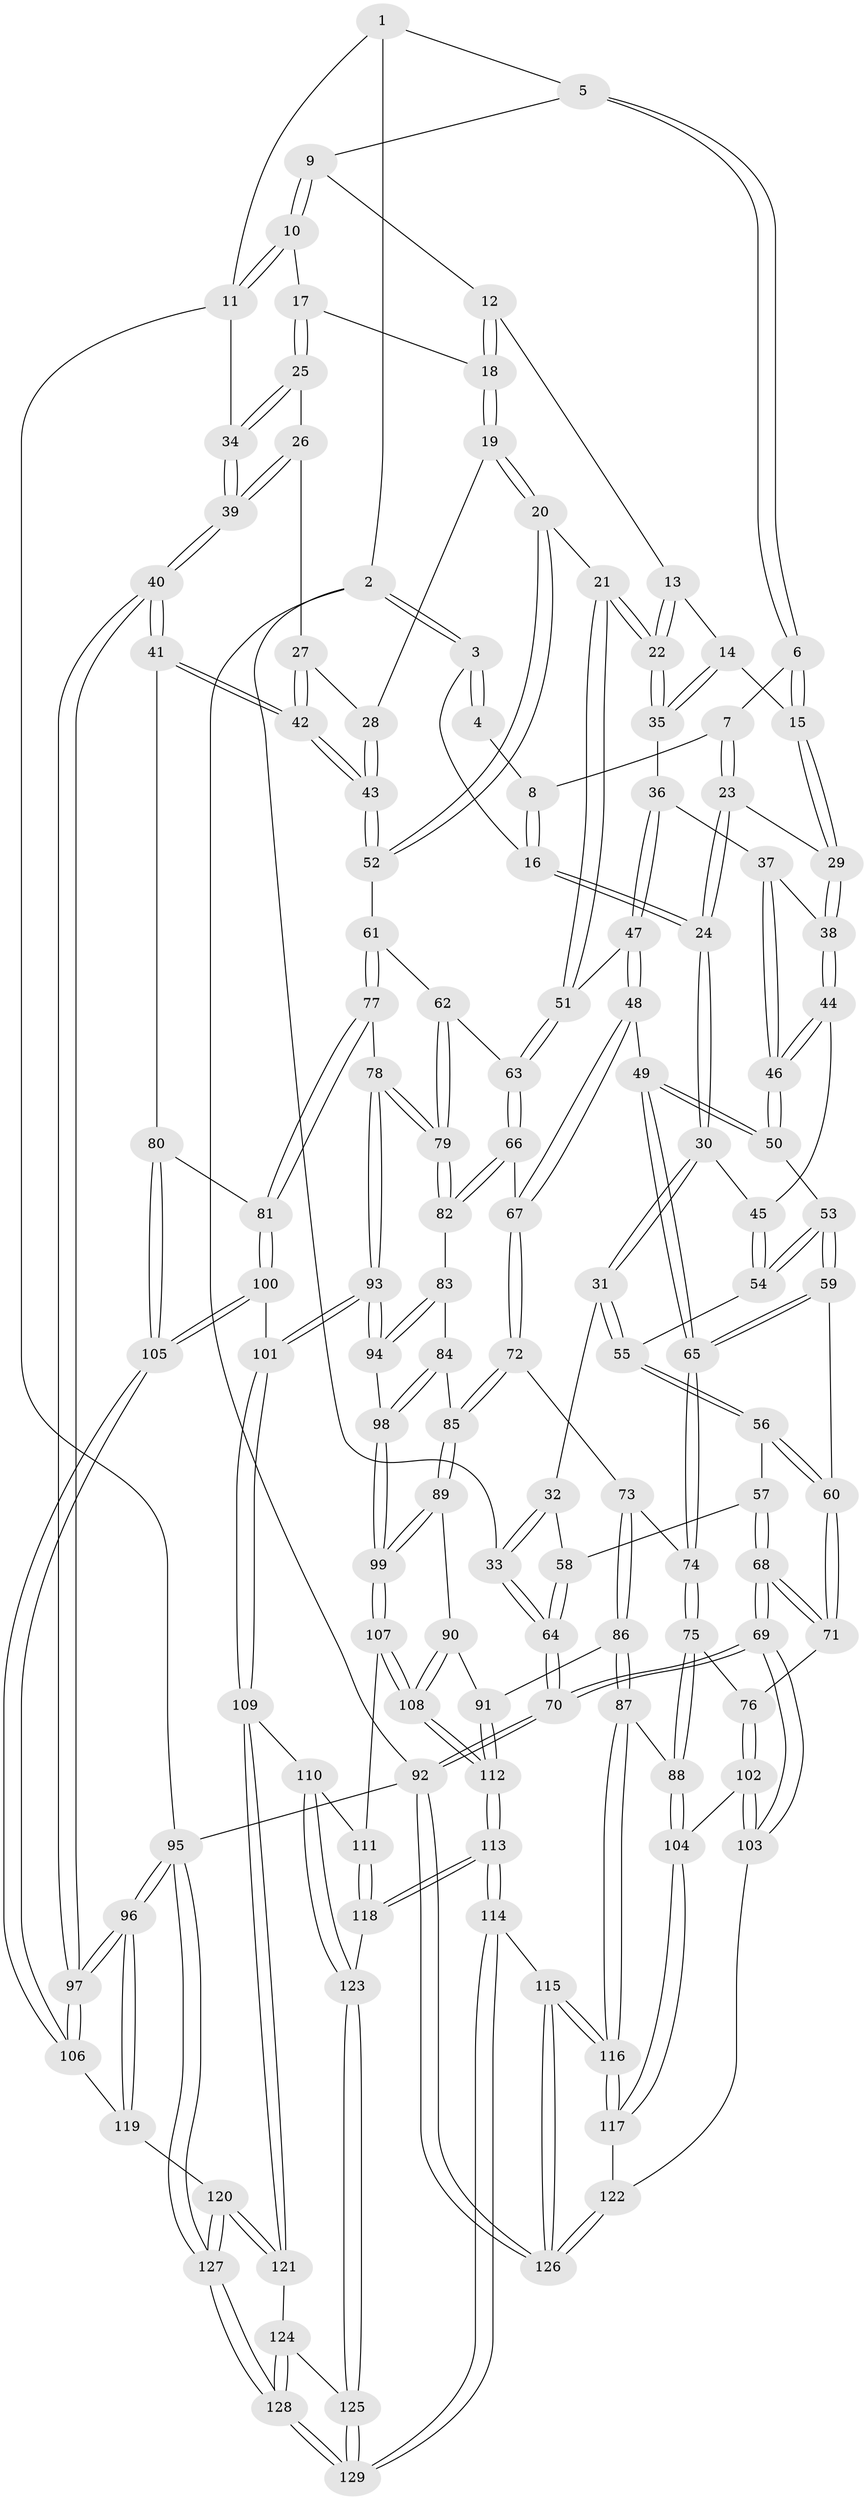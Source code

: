 // Generated by graph-tools (version 1.1) at 2025/51/03/09/25 03:51:12]
// undirected, 129 vertices, 319 edges
graph export_dot {
graph [start="1"]
  node [color=gray90,style=filled];
  1 [pos="+0.19090837647199518+0"];
  2 [pos="+0+0.23708220365841706"];
  3 [pos="+0+0.2140046569621098"];
  4 [pos="+0.11707979130589469+0.03454785838643621"];
  5 [pos="+0.29987166803293325+0"];
  6 [pos="+0.3623588746667372+0.14107850990366302"];
  7 [pos="+0.26604678306915824+0.20069708600762784"];
  8 [pos="+0.1400040272354603+0.1674946945760627"];
  9 [pos="+0.8112806570882712+0"];
  10 [pos="+1+0"];
  11 [pos="+1+0"];
  12 [pos="+0.7561373810475314+0"];
  13 [pos="+0.5939203409589641+0.1430253328395731"];
  14 [pos="+0.4206007748431114+0.18271150666803243"];
  15 [pos="+0.37840563876003913+0.15680045480445068"];
  16 [pos="+0.06575250529664009+0.24484490487396987"];
  17 [pos="+0.8914742513901291+0.2415685314270995"];
  18 [pos="+0.7809999522571336+0.22126202603653153"];
  19 [pos="+0.7493827670807018+0.3107131703919411"];
  20 [pos="+0.7005158927892485+0.3666252244872494"];
  21 [pos="+0.6804723580886222+0.36662887638740066"];
  22 [pos="+0.6582775919157787+0.3350284277366787"];
  23 [pos="+0.17924889713167497+0.3075981262109446"];
  24 [pos="+0.14901247638968326+0.32981476969281154"];
  25 [pos="+0.9289379432168291+0.2877367459167393"];
  26 [pos="+0.925005225931695+0.29917107437495943"];
  27 [pos="+0.9242771272973086+0.30045116568927527"];
  28 [pos="+0.887052593814911+0.33251743546636925"];
  29 [pos="+0.31059829126391114+0.3446859310297061"];
  30 [pos="+0.14639011845147457+0.3560146594083019"];
  31 [pos="+0.1385203290542309+0.3682241665094491"];
  32 [pos="+0.08915400404796822+0.4141862619157922"];
  33 [pos="+0+0.45851672494993434"];
  34 [pos="+1+0.07273287117178412"];
  35 [pos="+0.43220611727873526+0.21166372235213987"];
  36 [pos="+0.44945559304101274+0.3290604123023261"];
  37 [pos="+0.41087023157305236+0.35265412602639185"];
  38 [pos="+0.31665157952338063+0.36983991659450843"];
  39 [pos="+1+0.4927066282316889"];
  40 [pos="+1+0.5706119286885406"];
  41 [pos="+1+0.5697208952303964"];
  42 [pos="+1+0.5581067532472036"];
  43 [pos="+0.9164587735111885+0.5129210999941387"];
  44 [pos="+0.30675309973891124+0.405085165561709"];
  45 [pos="+0.2549476237161393+0.414648615250903"];
  46 [pos="+0.34953629342212905+0.44976924221563935"];
  47 [pos="+0.5269504419237624+0.4402014441037071"];
  48 [pos="+0.5125397209019746+0.46396731035557265"];
  49 [pos="+0.3854295283074256+0.5012119982482847"];
  50 [pos="+0.3665874863349181+0.4855148626684766"];
  51 [pos="+0.6052266771765129+0.4151514321248788"];
  52 [pos="+0.8147855458693035+0.5075148636280032"];
  53 [pos="+0.26700239662602177+0.5013457705612967"];
  54 [pos="+0.24868097418924245+0.47113060860696704"];
  55 [pos="+0.19663066437716317+0.48239025258045515"];
  56 [pos="+0.17991880152183956+0.5342837943015165"];
  57 [pos="+0.11751055135019005+0.5180750076149773"];
  58 [pos="+0.1101731579706392+0.5002985515673364"];
  59 [pos="+0.25235957685484367+0.5343307368672471"];
  60 [pos="+0.2079606157697707+0.5665529041396116"];
  61 [pos="+0.7908915876712739+0.5379053567065469"];
  62 [pos="+0.6907894039147531+0.585316708681297"];
  63 [pos="+0.6665867857801634+0.59193884678554"];
  64 [pos="+0+0.5883012851609151"];
  65 [pos="+0.36199356239607305+0.591034376186893"];
  66 [pos="+0.6492450965404727+0.6067570557237445"];
  67 [pos="+0.5339507678348364+0.5702269146133604"];
  68 [pos="+0.008603448336580548+0.6991416823996865"];
  69 [pos="+0+0.7551798094832659"];
  70 [pos="+0+0.7608082706688385"];
  71 [pos="+0.2091605298440884+0.6652122015753189"];
  72 [pos="+0.49505359036703267+0.6432460310926107"];
  73 [pos="+0.42253268952413703+0.6462199587580869"];
  74 [pos="+0.3620092544044236+0.620848753310451"];
  75 [pos="+0.2902414077748515+0.6757643492978095"];
  76 [pos="+0.2293275493931821+0.6753763505250691"];
  77 [pos="+0.7837898258713751+0.6887200255222555"];
  78 [pos="+0.7555244571219961+0.7049478307082387"];
  79 [pos="+0.751146157831338+0.7025058758275898"];
  80 [pos="+1+0.6316291488340593"];
  81 [pos="+0.8497885065842394+0.7121257519271696"];
  82 [pos="+0.6447044390536838+0.6676550774974399"];
  83 [pos="+0.6429321069224935+0.6701548826737965"];
  84 [pos="+0.589185974571496+0.7070933651324267"];
  85 [pos="+0.5255844938441678+0.6943539292773923"];
  86 [pos="+0.41818074430252605+0.7906293209150401"];
  87 [pos="+0.3922086158534164+0.8012534803509349"];
  88 [pos="+0.3491422630704695+0.7803462066266188"];
  89 [pos="+0.49375567637823364+0.7672170032451039"];
  90 [pos="+0.49331735223797685+0.767558414761031"];
  91 [pos="+0.43989634425978413+0.791494829112257"];
  92 [pos="+0+1"];
  93 [pos="+0.7249192106001293+0.796397878775273"];
  94 [pos="+0.6927509755630843+0.7866951641290701"];
  95 [pos="+1+1"];
  96 [pos="+1+1"];
  97 [pos="+1+0.8155254490522421"];
  98 [pos="+0.6132047344950805+0.7916955393865823"];
  99 [pos="+0.5948634877313594+0.8145112359368462"];
  100 [pos="+0.8462007675141979+0.8037635904638948"];
  101 [pos="+0.7397328173671379+0.8220883910323821"];
  102 [pos="+0.22159082175753927+0.8353823175463552"];
  103 [pos="+0.0979767208704886+0.8473954576990206"];
  104 [pos="+0.24428117125770082+0.8515071007514543"];
  105 [pos="+0.8958404894264017+0.8412796758692013"];
  106 [pos="+0.8973741905991264+0.844538501677492"];
  107 [pos="+0.5939085606684199+0.8195839887666558"];
  108 [pos="+0.5374714568060794+0.870728802518566"];
  109 [pos="+0.7355413721660615+0.8518580475942542"];
  110 [pos="+0.7021417440826384+0.8838437982750396"];
  111 [pos="+0.6166532168053582+0.8545523061908841"];
  112 [pos="+0.5145669033134758+0.9082210589306217"];
  113 [pos="+0.5010276663992875+1"];
  114 [pos="+0.4333192408053901+1"];
  115 [pos="+0.37340623819803986+1"];
  116 [pos="+0.3528510624381094+1"];
  117 [pos="+0.3422795165578789+1"];
  118 [pos="+0.608204832608534+0.9277772054865858"];
  119 [pos="+0.8910333820541048+0.8963425091374355"];
  120 [pos="+0.855188733300356+0.942001863692624"];
  121 [pos="+0.7881445329781271+0.9075899059845156"];
  122 [pos="+0.11861007887139814+0.8859178843011906"];
  123 [pos="+0.690677678802251+0.9095913527937365"];
  124 [pos="+0.7608755244414184+0.9408054152503414"];
  125 [pos="+0.7021361515714895+0.970564066132264"];
  126 [pos="+0.11808537975716184+1"];
  127 [pos="+0.8496906393313562+1"];
  128 [pos="+0.797411431008053+1"];
  129 [pos="+0.6846009287069731+1"];
  1 -- 2;
  1 -- 5;
  1 -- 11;
  2 -- 3;
  2 -- 3;
  2 -- 33;
  2 -- 92;
  3 -- 4;
  3 -- 4;
  3 -- 16;
  4 -- 8;
  5 -- 6;
  5 -- 6;
  5 -- 9;
  6 -- 7;
  6 -- 15;
  6 -- 15;
  7 -- 8;
  7 -- 23;
  7 -- 23;
  8 -- 16;
  8 -- 16;
  9 -- 10;
  9 -- 10;
  9 -- 12;
  10 -- 11;
  10 -- 11;
  10 -- 17;
  11 -- 34;
  11 -- 95;
  12 -- 13;
  12 -- 18;
  12 -- 18;
  13 -- 14;
  13 -- 22;
  13 -- 22;
  14 -- 15;
  14 -- 35;
  14 -- 35;
  15 -- 29;
  15 -- 29;
  16 -- 24;
  16 -- 24;
  17 -- 18;
  17 -- 25;
  17 -- 25;
  18 -- 19;
  18 -- 19;
  19 -- 20;
  19 -- 20;
  19 -- 28;
  20 -- 21;
  20 -- 52;
  20 -- 52;
  21 -- 22;
  21 -- 22;
  21 -- 51;
  21 -- 51;
  22 -- 35;
  22 -- 35;
  23 -- 24;
  23 -- 24;
  23 -- 29;
  24 -- 30;
  24 -- 30;
  25 -- 26;
  25 -- 34;
  25 -- 34;
  26 -- 27;
  26 -- 39;
  26 -- 39;
  27 -- 28;
  27 -- 42;
  27 -- 42;
  28 -- 43;
  28 -- 43;
  29 -- 38;
  29 -- 38;
  30 -- 31;
  30 -- 31;
  30 -- 45;
  31 -- 32;
  31 -- 55;
  31 -- 55;
  32 -- 33;
  32 -- 33;
  32 -- 58;
  33 -- 64;
  33 -- 64;
  34 -- 39;
  34 -- 39;
  35 -- 36;
  36 -- 37;
  36 -- 47;
  36 -- 47;
  37 -- 38;
  37 -- 46;
  37 -- 46;
  38 -- 44;
  38 -- 44;
  39 -- 40;
  39 -- 40;
  40 -- 41;
  40 -- 41;
  40 -- 97;
  40 -- 97;
  41 -- 42;
  41 -- 42;
  41 -- 80;
  42 -- 43;
  42 -- 43;
  43 -- 52;
  43 -- 52;
  44 -- 45;
  44 -- 46;
  44 -- 46;
  45 -- 54;
  45 -- 54;
  46 -- 50;
  46 -- 50;
  47 -- 48;
  47 -- 48;
  47 -- 51;
  48 -- 49;
  48 -- 67;
  48 -- 67;
  49 -- 50;
  49 -- 50;
  49 -- 65;
  49 -- 65;
  50 -- 53;
  51 -- 63;
  51 -- 63;
  52 -- 61;
  53 -- 54;
  53 -- 54;
  53 -- 59;
  53 -- 59;
  54 -- 55;
  55 -- 56;
  55 -- 56;
  56 -- 57;
  56 -- 60;
  56 -- 60;
  57 -- 58;
  57 -- 68;
  57 -- 68;
  58 -- 64;
  58 -- 64;
  59 -- 60;
  59 -- 65;
  59 -- 65;
  60 -- 71;
  60 -- 71;
  61 -- 62;
  61 -- 77;
  61 -- 77;
  62 -- 63;
  62 -- 79;
  62 -- 79;
  63 -- 66;
  63 -- 66;
  64 -- 70;
  64 -- 70;
  65 -- 74;
  65 -- 74;
  66 -- 67;
  66 -- 82;
  66 -- 82;
  67 -- 72;
  67 -- 72;
  68 -- 69;
  68 -- 69;
  68 -- 71;
  68 -- 71;
  69 -- 70;
  69 -- 70;
  69 -- 103;
  69 -- 103;
  70 -- 92;
  70 -- 92;
  71 -- 76;
  72 -- 73;
  72 -- 85;
  72 -- 85;
  73 -- 74;
  73 -- 86;
  73 -- 86;
  74 -- 75;
  74 -- 75;
  75 -- 76;
  75 -- 88;
  75 -- 88;
  76 -- 102;
  76 -- 102;
  77 -- 78;
  77 -- 81;
  77 -- 81;
  78 -- 79;
  78 -- 79;
  78 -- 93;
  78 -- 93;
  79 -- 82;
  79 -- 82;
  80 -- 81;
  80 -- 105;
  80 -- 105;
  81 -- 100;
  81 -- 100;
  82 -- 83;
  83 -- 84;
  83 -- 94;
  83 -- 94;
  84 -- 85;
  84 -- 98;
  84 -- 98;
  85 -- 89;
  85 -- 89;
  86 -- 87;
  86 -- 87;
  86 -- 91;
  87 -- 88;
  87 -- 116;
  87 -- 116;
  88 -- 104;
  88 -- 104;
  89 -- 90;
  89 -- 99;
  89 -- 99;
  90 -- 91;
  90 -- 108;
  90 -- 108;
  91 -- 112;
  91 -- 112;
  92 -- 126;
  92 -- 126;
  92 -- 95;
  93 -- 94;
  93 -- 94;
  93 -- 101;
  93 -- 101;
  94 -- 98;
  95 -- 96;
  95 -- 96;
  95 -- 127;
  95 -- 127;
  96 -- 97;
  96 -- 97;
  96 -- 119;
  96 -- 119;
  97 -- 106;
  97 -- 106;
  98 -- 99;
  98 -- 99;
  99 -- 107;
  99 -- 107;
  100 -- 101;
  100 -- 105;
  100 -- 105;
  101 -- 109;
  101 -- 109;
  102 -- 103;
  102 -- 103;
  102 -- 104;
  103 -- 122;
  104 -- 117;
  104 -- 117;
  105 -- 106;
  105 -- 106;
  106 -- 119;
  107 -- 108;
  107 -- 108;
  107 -- 111;
  108 -- 112;
  108 -- 112;
  109 -- 110;
  109 -- 121;
  109 -- 121;
  110 -- 111;
  110 -- 123;
  110 -- 123;
  111 -- 118;
  111 -- 118;
  112 -- 113;
  112 -- 113;
  113 -- 114;
  113 -- 114;
  113 -- 118;
  113 -- 118;
  114 -- 115;
  114 -- 129;
  114 -- 129;
  115 -- 116;
  115 -- 116;
  115 -- 126;
  115 -- 126;
  116 -- 117;
  116 -- 117;
  117 -- 122;
  118 -- 123;
  119 -- 120;
  120 -- 121;
  120 -- 121;
  120 -- 127;
  120 -- 127;
  121 -- 124;
  122 -- 126;
  122 -- 126;
  123 -- 125;
  123 -- 125;
  124 -- 125;
  124 -- 128;
  124 -- 128;
  125 -- 129;
  125 -- 129;
  127 -- 128;
  127 -- 128;
  128 -- 129;
  128 -- 129;
}
